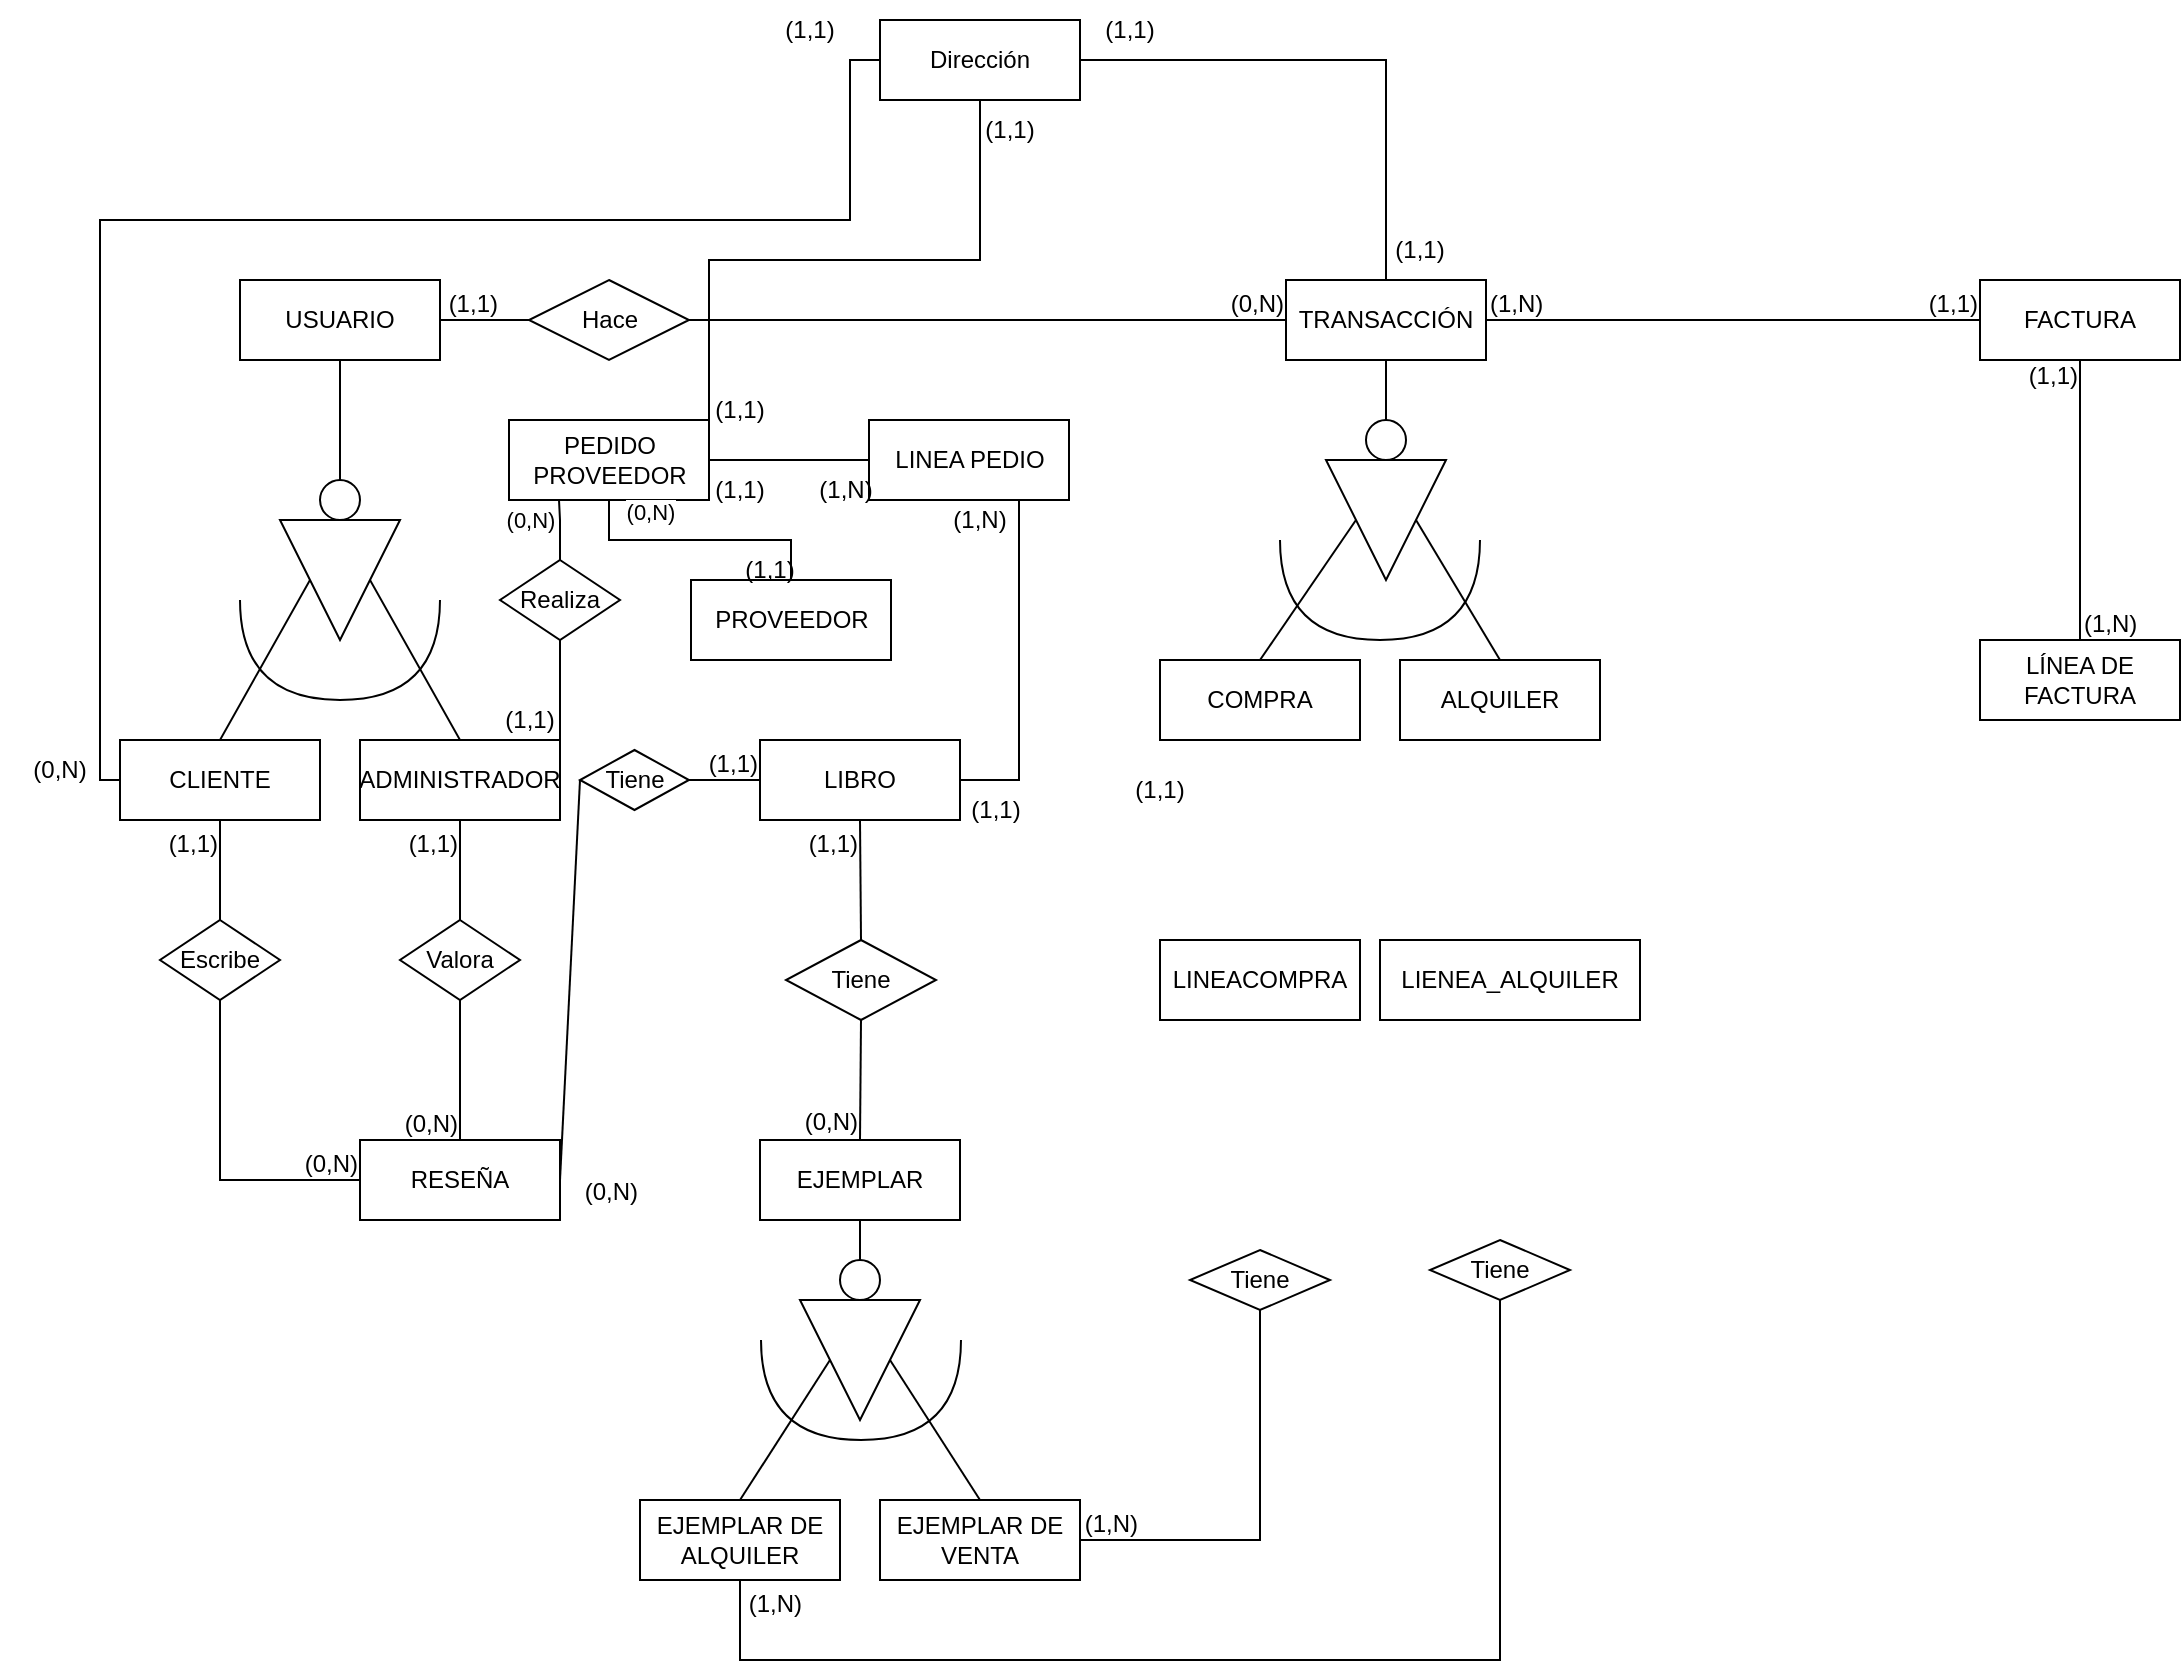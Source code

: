 <mxfile version="26.0.13">
  <diagram id="R2lEEEUBdFMjLlhIrx00" name="Page-1">
    <mxGraphModel dx="1050" dy="1718" grid="1" gridSize="10" guides="1" tooltips="1" connect="1" arrows="1" fold="1" page="1" pageScale="1" pageWidth="850" pageHeight="1100" math="0" shadow="0" extFonts="Permanent Marker^https://fonts.googleapis.com/css?family=Permanent+Marker">
      <root>
        <mxCell id="0" />
        <mxCell id="1" parent="0" />
        <mxCell id="oxlZo_RNe2t6R8mUSxhu-1" value="LIBRO" style="whiteSpace=wrap;html=1;align=center;" parent="1" vertex="1">
          <mxGeometry x="380" y="-50" width="100" height="40" as="geometry" />
        </mxCell>
        <mxCell id="oxlZo_RNe2t6R8mUSxhu-2" value="EJEMPLAR" style="whiteSpace=wrap;html=1;align=center;" parent="1" vertex="1">
          <mxGeometry x="380" y="150" width="100" height="40" as="geometry" />
        </mxCell>
        <mxCell id="oxlZo_RNe2t6R8mUSxhu-3" value="EJEMPLAR DE ALQUILER" style="whiteSpace=wrap;html=1;align=center;" parent="1" vertex="1">
          <mxGeometry x="320" y="330" width="100" height="40" as="geometry" />
        </mxCell>
        <mxCell id="oxlZo_RNe2t6R8mUSxhu-4" value="EJEMPLAR DE VENTA" style="whiteSpace=wrap;html=1;align=center;" parent="1" vertex="1">
          <mxGeometry x="440" y="330" width="100" height="40" as="geometry" />
        </mxCell>
        <mxCell id="oxlZo_RNe2t6R8mUSxhu-5" value="RESEÑA" style="whiteSpace=wrap;html=1;align=center;" parent="1" vertex="1">
          <mxGeometry x="180" y="150" width="100" height="40" as="geometry" />
        </mxCell>
        <mxCell id="oxlZo_RNe2t6R8mUSxhu-6" value="USUARIO" style="whiteSpace=wrap;html=1;align=center;" parent="1" vertex="1">
          <mxGeometry x="120" y="-280" width="100" height="40" as="geometry" />
        </mxCell>
        <mxCell id="rbXRn1VliPKEy0PFDkKv-22" value="" style="edgeStyle=orthogonalEdgeStyle;rounded=0;orthogonalLoop=1;jettySize=auto;html=1;exitX=0;exitY=0.5;exitDx=0;exitDy=0;entryX=0;entryY=0.5;entryDx=0;entryDy=0;endArrow=none;startFill=0;" parent="1" source="oxlZo_RNe2t6R8mUSxhu-8" target="rbXRn1VliPKEy0PFDkKv-21" edge="1">
          <mxGeometry relative="1" as="geometry">
            <mxPoint x="-5" y="-30" as="sourcePoint" />
            <mxPoint x="425" y="-370" as="targetPoint" />
            <Array as="points">
              <mxPoint x="50" y="-30" />
              <mxPoint x="50" y="-310" />
              <mxPoint x="425" y="-310" />
              <mxPoint x="425" y="-390" />
            </Array>
          </mxGeometry>
        </mxCell>
        <mxCell id="oxlZo_RNe2t6R8mUSxhu-8" value="CLIENTE" style="whiteSpace=wrap;html=1;align=center;" parent="1" vertex="1">
          <mxGeometry x="60" y="-50" width="100" height="40" as="geometry" />
        </mxCell>
        <mxCell id="oxlZo_RNe2t6R8mUSxhu-9" value="ADMINISTRADOR" style="whiteSpace=wrap;html=1;align=center;" parent="1" vertex="1">
          <mxGeometry x="180" y="-50" width="100" height="40" as="geometry" />
        </mxCell>
        <mxCell id="oxlZo_RNe2t6R8mUSxhu-13" value="" style="triangle;whiteSpace=wrap;html=1;rotation=90;" parent="1" vertex="1">
          <mxGeometry x="140" y="-160" width="60" height="60" as="geometry" />
        </mxCell>
        <mxCell id="oxlZo_RNe2t6R8mUSxhu-14" value="" style="endArrow=none;html=1;rounded=0;entryX=0.5;entryY=1;entryDx=0;entryDy=0;exitX=0.5;exitY=0;exitDx=0;exitDy=0;" parent="1" source="oxlZo_RNe2t6R8mUSxhu-17" target="oxlZo_RNe2t6R8mUSxhu-6" edge="1">
          <mxGeometry width="50" height="50" relative="1" as="geometry">
            <mxPoint x="170" y="-190" as="sourcePoint" />
            <mxPoint x="450" y="-20" as="targetPoint" />
          </mxGeometry>
        </mxCell>
        <mxCell id="oxlZo_RNe2t6R8mUSxhu-15" value="" style="endArrow=none;html=1;rounded=0;entryX=0.5;entryY=1;entryDx=0;entryDy=0;exitX=0.5;exitY=0;exitDx=0;exitDy=0;" parent="1" source="oxlZo_RNe2t6R8mUSxhu-8" target="oxlZo_RNe2t6R8mUSxhu-13" edge="1">
          <mxGeometry width="50" height="50" relative="1" as="geometry">
            <mxPoint x="400" y="30" as="sourcePoint" />
            <mxPoint x="450" y="-20" as="targetPoint" />
          </mxGeometry>
        </mxCell>
        <mxCell id="oxlZo_RNe2t6R8mUSxhu-16" value="" style="endArrow=none;html=1;rounded=0;entryX=0.5;entryY=0;entryDx=0;entryDy=0;exitX=0.5;exitY=0;exitDx=0;exitDy=0;" parent="1" source="oxlZo_RNe2t6R8mUSxhu-9" target="oxlZo_RNe2t6R8mUSxhu-13" edge="1">
          <mxGeometry width="50" height="50" relative="1" as="geometry">
            <mxPoint x="400" y="30" as="sourcePoint" />
            <mxPoint x="450" y="-20" as="targetPoint" />
          </mxGeometry>
        </mxCell>
        <mxCell id="oxlZo_RNe2t6R8mUSxhu-17" value="" style="ellipse;whiteSpace=wrap;html=1;aspect=fixed;" parent="1" vertex="1">
          <mxGeometry x="160" y="-180" width="20" height="20" as="geometry" />
        </mxCell>
        <mxCell id="oxlZo_RNe2t6R8mUSxhu-20" value="" style="triangle;whiteSpace=wrap;html=1;rotation=90;" parent="1" vertex="1">
          <mxGeometry x="400" y="230" width="60" height="60" as="geometry" />
        </mxCell>
        <mxCell id="oxlZo_RNe2t6R8mUSxhu-21" value="" style="ellipse;whiteSpace=wrap;html=1;aspect=fixed;" parent="1" vertex="1">
          <mxGeometry x="420" y="210" width="20" height="20" as="geometry" />
        </mxCell>
        <mxCell id="oxlZo_RNe2t6R8mUSxhu-22" value="" style="endArrow=none;html=1;rounded=0;entryX=0.5;entryY=1;entryDx=0;entryDy=0;" parent="1" source="oxlZo_RNe2t6R8mUSxhu-21" target="oxlZo_RNe2t6R8mUSxhu-2" edge="1">
          <mxGeometry width="50" height="50" relative="1" as="geometry">
            <mxPoint x="215" y="140" as="sourcePoint" />
            <mxPoint x="265" y="90" as="targetPoint" />
          </mxGeometry>
        </mxCell>
        <mxCell id="oxlZo_RNe2t6R8mUSxhu-23" value="" style="endArrow=none;html=1;rounded=0;entryX=0.5;entryY=1;entryDx=0;entryDy=0;exitX=0.5;exitY=0;exitDx=0;exitDy=0;" parent="1" source="oxlZo_RNe2t6R8mUSxhu-3" target="oxlZo_RNe2t6R8mUSxhu-20" edge="1">
          <mxGeometry width="50" height="50" relative="1" as="geometry">
            <mxPoint x="215" y="140" as="sourcePoint" />
            <mxPoint x="265" y="90" as="targetPoint" />
          </mxGeometry>
        </mxCell>
        <mxCell id="oxlZo_RNe2t6R8mUSxhu-24" value="" style="endArrow=none;html=1;rounded=0;entryX=0.5;entryY=0;entryDx=0;entryDy=0;exitX=0.5;exitY=0;exitDx=0;exitDy=0;" parent="1" source="oxlZo_RNe2t6R8mUSxhu-4" target="oxlZo_RNe2t6R8mUSxhu-20" edge="1">
          <mxGeometry width="50" height="50" relative="1" as="geometry">
            <mxPoint x="215" y="140" as="sourcePoint" />
            <mxPoint x="265" y="90" as="targetPoint" />
          </mxGeometry>
        </mxCell>
        <mxCell id="oxlZo_RNe2t6R8mUSxhu-25" value="Tiene" style="shape=rhombus;perimeter=rhombusPerimeter;whiteSpace=wrap;html=1;align=center;" parent="1" vertex="1">
          <mxGeometry x="393" y="50" width="75" height="40" as="geometry" />
        </mxCell>
        <mxCell id="oxlZo_RNe2t6R8mUSxhu-26" value="" style="endArrow=none;html=1;rounded=0;entryX=0.5;entryY=1;entryDx=0;entryDy=0;exitX=0.5;exitY=0;exitDx=0;exitDy=0;" parent="1" source="oxlZo_RNe2t6R8mUSxhu-25" target="oxlZo_RNe2t6R8mUSxhu-1" edge="1">
          <mxGeometry relative="1" as="geometry">
            <mxPoint x="165" y="30" as="sourcePoint" />
            <mxPoint x="325" y="30" as="targetPoint" />
          </mxGeometry>
        </mxCell>
        <mxCell id="oxlZo_RNe2t6R8mUSxhu-27" value="(1,1)" style="resizable=0;html=1;whiteSpace=wrap;align=right;verticalAlign=bottom;" parent="oxlZo_RNe2t6R8mUSxhu-26" connectable="0" vertex="1">
          <mxGeometry x="1" relative="1" as="geometry">
            <mxPoint y="20" as="offset" />
          </mxGeometry>
        </mxCell>
        <mxCell id="oxlZo_RNe2t6R8mUSxhu-28" value="" style="endArrow=none;html=1;rounded=0;exitX=0.5;exitY=1;exitDx=0;exitDy=0;entryX=0.5;entryY=0;entryDx=0;entryDy=0;" parent="1" source="oxlZo_RNe2t6R8mUSxhu-25" target="oxlZo_RNe2t6R8mUSxhu-2" edge="1">
          <mxGeometry relative="1" as="geometry">
            <mxPoint x="165" y="30" as="sourcePoint" />
            <mxPoint x="325" y="30" as="targetPoint" />
          </mxGeometry>
        </mxCell>
        <mxCell id="oxlZo_RNe2t6R8mUSxhu-29" value="(0,N)" style="resizable=0;html=1;whiteSpace=wrap;align=right;verticalAlign=bottom;" parent="oxlZo_RNe2t6R8mUSxhu-28" connectable="0" vertex="1">
          <mxGeometry x="1" relative="1" as="geometry" />
        </mxCell>
        <mxCell id="oxlZo_RNe2t6R8mUSxhu-31" value="TRANSACCIÓN" style="whiteSpace=wrap;html=1;align=center;" parent="1" vertex="1">
          <mxGeometry x="643" y="-280" width="100" height="40" as="geometry" />
        </mxCell>
        <mxCell id="oxlZo_RNe2t6R8mUSxhu-32" value="Hace" style="shape=rhombus;perimeter=rhombusPerimeter;whiteSpace=wrap;html=1;align=center;" parent="1" vertex="1">
          <mxGeometry x="264.5" y="-280" width="80" height="40" as="geometry" />
        </mxCell>
        <mxCell id="oxlZo_RNe2t6R8mUSxhu-34" value="" style="endArrow=none;html=1;rounded=0;" parent="1" source="oxlZo_RNe2t6R8mUSxhu-32" target="oxlZo_RNe2t6R8mUSxhu-6" edge="1">
          <mxGeometry relative="1" as="geometry">
            <mxPoint x="290" y="-260.34" as="sourcePoint" />
            <mxPoint x="220" y="-260" as="targetPoint" />
          </mxGeometry>
        </mxCell>
        <mxCell id="oxlZo_RNe2t6R8mUSxhu-35" value="(1,1)" style="resizable=0;html=1;whiteSpace=wrap;align=right;verticalAlign=bottom;" parent="oxlZo_RNe2t6R8mUSxhu-34" connectable="0" vertex="1">
          <mxGeometry x="1" relative="1" as="geometry">
            <mxPoint x="30" as="offset" />
          </mxGeometry>
        </mxCell>
        <mxCell id="oxlZo_RNe2t6R8mUSxhu-36" value="" style="endArrow=none;html=1;rounded=0;entryX=0;entryY=0.5;entryDx=0;entryDy=0;exitX=1;exitY=0.5;exitDx=0;exitDy=0;" parent="1" source="oxlZo_RNe2t6R8mUSxhu-32" target="oxlZo_RNe2t6R8mUSxhu-31" edge="1">
          <mxGeometry relative="1" as="geometry">
            <mxPoint x="254.5" y="-310" as="sourcePoint" />
            <mxPoint x="414.5" y="-310" as="targetPoint" />
          </mxGeometry>
        </mxCell>
        <mxCell id="oxlZo_RNe2t6R8mUSxhu-37" value="(0,N)" style="resizable=0;html=1;whiteSpace=wrap;align=right;verticalAlign=bottom;" parent="oxlZo_RNe2t6R8mUSxhu-36" connectable="0" vertex="1">
          <mxGeometry x="1" relative="1" as="geometry" />
        </mxCell>
        <mxCell id="oxlZo_RNe2t6R8mUSxhu-39" value="" style="endArrow=none;html=1;rounded=0;edgeStyle=orthogonalEdgeStyle;curved=1;" parent="1" edge="1">
          <mxGeometry width="50" height="50" relative="1" as="geometry">
            <mxPoint x="120" y="-120" as="sourcePoint" />
            <mxPoint x="220" y="-120" as="targetPoint" />
            <Array as="points">
              <mxPoint x="120" y="-70" />
              <mxPoint x="220" y="-70" />
            </Array>
          </mxGeometry>
        </mxCell>
        <mxCell id="oxlZo_RNe2t6R8mUSxhu-40" value="Escribe" style="shape=rhombus;perimeter=rhombusPerimeter;whiteSpace=wrap;html=1;align=center;" parent="1" vertex="1">
          <mxGeometry x="80" y="40" width="60" height="40" as="geometry" />
        </mxCell>
        <mxCell id="oxlZo_RNe2t6R8mUSxhu-41" value="Valora" style="shape=rhombus;perimeter=rhombusPerimeter;whiteSpace=wrap;html=1;align=center;" parent="1" vertex="1">
          <mxGeometry x="200" y="40" width="60" height="40" as="geometry" />
        </mxCell>
        <mxCell id="oxlZo_RNe2t6R8mUSxhu-42" value="" style="endArrow=none;html=1;rounded=0;exitX=0.5;exitY=0;exitDx=0;exitDy=0;entryX=0.5;entryY=1;entryDx=0;entryDy=0;" parent="1" source="oxlZo_RNe2t6R8mUSxhu-40" target="oxlZo_RNe2t6R8mUSxhu-8" edge="1">
          <mxGeometry relative="1" as="geometry">
            <mxPoint x="70" y="30" as="sourcePoint" />
            <mxPoint x="230" y="30" as="targetPoint" />
          </mxGeometry>
        </mxCell>
        <mxCell id="oxlZo_RNe2t6R8mUSxhu-43" value="(1,1)" style="resizable=0;html=1;whiteSpace=wrap;align=right;verticalAlign=bottom;" parent="oxlZo_RNe2t6R8mUSxhu-42" connectable="0" vertex="1">
          <mxGeometry x="1" relative="1" as="geometry">
            <mxPoint y="20" as="offset" />
          </mxGeometry>
        </mxCell>
        <mxCell id="oxlZo_RNe2t6R8mUSxhu-44" value="" style="endArrow=none;html=1;rounded=0;exitX=0.5;exitY=1;exitDx=0;exitDy=0;entryX=0;entryY=0.5;entryDx=0;entryDy=0;" parent="1" source="oxlZo_RNe2t6R8mUSxhu-40" target="oxlZo_RNe2t6R8mUSxhu-5" edge="1">
          <mxGeometry relative="1" as="geometry">
            <mxPoint x="60" y="20" as="sourcePoint" />
            <mxPoint x="220" y="20" as="targetPoint" />
            <Array as="points">
              <mxPoint x="110" y="170" />
            </Array>
          </mxGeometry>
        </mxCell>
        <mxCell id="oxlZo_RNe2t6R8mUSxhu-45" value="(0,N)" style="resizable=0;html=1;whiteSpace=wrap;align=right;verticalAlign=bottom;" parent="oxlZo_RNe2t6R8mUSxhu-44" connectable="0" vertex="1">
          <mxGeometry x="1" relative="1" as="geometry" />
        </mxCell>
        <mxCell id="oxlZo_RNe2t6R8mUSxhu-46" value="" style="endArrow=none;html=1;rounded=0;entryX=0.5;entryY=0;entryDx=0;entryDy=0;exitX=0.5;exitY=1;exitDx=0;exitDy=0;" parent="1" source="oxlZo_RNe2t6R8mUSxhu-41" target="oxlZo_RNe2t6R8mUSxhu-5" edge="1">
          <mxGeometry relative="1" as="geometry">
            <mxPoint x="200" y="110" as="sourcePoint" />
            <mxPoint x="220" y="70" as="targetPoint" />
          </mxGeometry>
        </mxCell>
        <mxCell id="oxlZo_RNe2t6R8mUSxhu-47" value="(0,N)" style="resizable=0;html=1;whiteSpace=wrap;align=right;verticalAlign=bottom;" parent="oxlZo_RNe2t6R8mUSxhu-46" connectable="0" vertex="1">
          <mxGeometry x="1" relative="1" as="geometry" />
        </mxCell>
        <mxCell id="oxlZo_RNe2t6R8mUSxhu-48" value="" style="endArrow=none;html=1;rounded=0;entryX=0.5;entryY=1;entryDx=0;entryDy=0;exitX=0.5;exitY=0;exitDx=0;exitDy=0;" parent="1" source="oxlZo_RNe2t6R8mUSxhu-41" target="oxlZo_RNe2t6R8mUSxhu-9" edge="1">
          <mxGeometry relative="1" as="geometry">
            <mxPoint x="60" y="70" as="sourcePoint" />
            <mxPoint x="220" y="70" as="targetPoint" />
          </mxGeometry>
        </mxCell>
        <mxCell id="oxlZo_RNe2t6R8mUSxhu-49" value="(1,1)" style="resizable=0;html=1;whiteSpace=wrap;align=right;verticalAlign=bottom;" parent="oxlZo_RNe2t6R8mUSxhu-48" connectable="0" vertex="1">
          <mxGeometry x="1" relative="1" as="geometry">
            <mxPoint y="20" as="offset" />
          </mxGeometry>
        </mxCell>
        <mxCell id="oxlZo_RNe2t6R8mUSxhu-50" value="Tiene" style="shape=rhombus;perimeter=rhombusPerimeter;whiteSpace=wrap;html=1;align=center;" parent="1" vertex="1">
          <mxGeometry x="290" y="-45" width="54.5" height="30" as="geometry" />
        </mxCell>
        <mxCell id="oxlZo_RNe2t6R8mUSxhu-51" value="" style="endArrow=none;html=1;rounded=0;exitX=0;exitY=0.5;exitDx=0;exitDy=0;entryX=1;entryY=0.5;entryDx=0;entryDy=0;" parent="1" source="oxlZo_RNe2t6R8mUSxhu-50" target="oxlZo_RNe2t6R8mUSxhu-5" edge="1">
          <mxGeometry relative="1" as="geometry">
            <mxPoint x="240" y="140" as="sourcePoint" />
            <mxPoint x="400" y="140" as="targetPoint" />
          </mxGeometry>
        </mxCell>
        <mxCell id="oxlZo_RNe2t6R8mUSxhu-52" value="(0,N)&lt;div&gt;&lt;br&gt;&lt;/div&gt;" style="resizable=0;html=1;whiteSpace=wrap;align=right;verticalAlign=bottom;" parent="oxlZo_RNe2t6R8mUSxhu-51" connectable="0" vertex="1">
          <mxGeometry x="1" relative="1" as="geometry">
            <mxPoint x="40" y="30" as="offset" />
          </mxGeometry>
        </mxCell>
        <mxCell id="oxlZo_RNe2t6R8mUSxhu-53" value="" style="endArrow=none;html=1;rounded=0;entryX=0;entryY=0.5;entryDx=0;entryDy=0;exitX=1;exitY=0.5;exitDx=0;exitDy=0;" parent="1" source="oxlZo_RNe2t6R8mUSxhu-50" target="oxlZo_RNe2t6R8mUSxhu-1" edge="1">
          <mxGeometry relative="1" as="geometry">
            <mxPoint x="344.5" y="-30" as="sourcePoint" />
            <mxPoint x="380" y="140" as="targetPoint" />
          </mxGeometry>
        </mxCell>
        <mxCell id="oxlZo_RNe2t6R8mUSxhu-54" value="(1,1)" style="resizable=0;html=1;whiteSpace=wrap;align=right;verticalAlign=bottom;" parent="oxlZo_RNe2t6R8mUSxhu-53" connectable="0" vertex="1">
          <mxGeometry x="1" relative="1" as="geometry" />
        </mxCell>
        <mxCell id="oxlZo_RNe2t6R8mUSxhu-55" value="Tiene" style="shape=rhombus;perimeter=rhombusPerimeter;whiteSpace=wrap;html=1;align=center;" parent="1" vertex="1">
          <mxGeometry x="595" y="205" width="70" height="30" as="geometry" />
        </mxCell>
        <mxCell id="oxlZo_RNe2t6R8mUSxhu-58" value="" style="endArrow=none;html=1;rounded=0;entryX=1;entryY=0.5;entryDx=0;entryDy=0;exitX=0.5;exitY=1;exitDx=0;exitDy=0;" parent="1" source="oxlZo_RNe2t6R8mUSxhu-55" target="oxlZo_RNe2t6R8mUSxhu-4" edge="1">
          <mxGeometry relative="1" as="geometry">
            <mxPoint x="595" y="110" as="sourcePoint" />
            <mxPoint x="595" y="340" as="targetPoint" />
            <Array as="points">
              <mxPoint x="630" y="350" />
              <mxPoint x="595" y="350" />
            </Array>
          </mxGeometry>
        </mxCell>
        <mxCell id="oxlZo_RNe2t6R8mUSxhu-59" value="(1,N)" style="resizable=0;html=1;whiteSpace=wrap;align=right;verticalAlign=bottom;" parent="oxlZo_RNe2t6R8mUSxhu-58" connectable="0" vertex="1">
          <mxGeometry x="1" relative="1" as="geometry">
            <mxPoint x="30" as="offset" />
          </mxGeometry>
        </mxCell>
        <mxCell id="oxlZo_RNe2t6R8mUSxhu-60" value="" style="endArrow=none;html=1;rounded=0;edgeStyle=orthogonalEdgeStyle;curved=1;" parent="1" edge="1">
          <mxGeometry width="50" height="50" relative="1" as="geometry">
            <mxPoint x="380.5" y="250" as="sourcePoint" />
            <mxPoint x="480.5" y="250" as="targetPoint" />
            <Array as="points">
              <mxPoint x="380.5" y="300" />
              <mxPoint x="480.5" y="300" />
            </Array>
          </mxGeometry>
        </mxCell>
        <mxCell id="HpdBB7yCRf10ZCwWjZ14-1" value="COMPRA" style="whiteSpace=wrap;html=1;align=center;" parent="1" vertex="1">
          <mxGeometry x="580" y="-90" width="100" height="40" as="geometry" />
        </mxCell>
        <mxCell id="HpdBB7yCRf10ZCwWjZ14-2" value="ALQUILER" style="whiteSpace=wrap;html=1;align=center;" parent="1" vertex="1">
          <mxGeometry x="700" y="-90" width="100" height="40" as="geometry" />
        </mxCell>
        <mxCell id="HpdBB7yCRf10ZCwWjZ14-3" value="" style="triangle;whiteSpace=wrap;html=1;rotation=90;" parent="1" vertex="1">
          <mxGeometry x="663" y="-190" width="60" height="60" as="geometry" />
        </mxCell>
        <mxCell id="HpdBB7yCRf10ZCwWjZ14-4" value="" style="endArrow=none;html=1;rounded=0;entryX=0.5;entryY=1;entryDx=0;entryDy=0;exitX=0.5;exitY=0;exitDx=0;exitDy=0;" parent="1" source="HpdBB7yCRf10ZCwWjZ14-1" target="HpdBB7yCRf10ZCwWjZ14-3" edge="1">
          <mxGeometry width="50" height="50" relative="1" as="geometry">
            <mxPoint x="923" y="10" as="sourcePoint" />
            <mxPoint x="973" y="-40" as="targetPoint" />
          </mxGeometry>
        </mxCell>
        <mxCell id="HpdBB7yCRf10ZCwWjZ14-5" value="" style="endArrow=none;html=1;rounded=0;entryX=0.5;entryY=0;entryDx=0;entryDy=0;exitX=0.5;exitY=0;exitDx=0;exitDy=0;" parent="1" source="HpdBB7yCRf10ZCwWjZ14-2" target="HpdBB7yCRf10ZCwWjZ14-3" edge="1">
          <mxGeometry width="50" height="50" relative="1" as="geometry">
            <mxPoint x="923" y="10" as="sourcePoint" />
            <mxPoint x="973" y="-40" as="targetPoint" />
          </mxGeometry>
        </mxCell>
        <mxCell id="HpdBB7yCRf10ZCwWjZ14-6" value="" style="ellipse;whiteSpace=wrap;html=1;aspect=fixed;" parent="1" vertex="1">
          <mxGeometry x="683" y="-210" width="20" height="20" as="geometry" />
        </mxCell>
        <mxCell id="HpdBB7yCRf10ZCwWjZ14-7" value="" style="endArrow=none;html=1;rounded=0;edgeStyle=orthogonalEdgeStyle;curved=1;" parent="1" edge="1">
          <mxGeometry width="50" height="50" relative="1" as="geometry">
            <mxPoint x="640" y="-150" as="sourcePoint" />
            <mxPoint x="740" y="-150" as="targetPoint" />
            <Array as="points">
              <mxPoint x="640" y="-100" />
              <mxPoint x="740" y="-100" />
            </Array>
          </mxGeometry>
        </mxCell>
        <mxCell id="HpdBB7yCRf10ZCwWjZ14-9" value="" style="endArrow=none;html=1;rounded=0;entryX=0.5;entryY=1;entryDx=0;entryDy=0;exitX=0.5;exitY=0;exitDx=0;exitDy=0;" parent="1" source="HpdBB7yCRf10ZCwWjZ14-6" target="oxlZo_RNe2t6R8mUSxhu-31" edge="1">
          <mxGeometry width="50" height="50" relative="1" as="geometry">
            <mxPoint x="410" as="sourcePoint" />
            <mxPoint x="460" y="-60" as="targetPoint" />
          </mxGeometry>
        </mxCell>
        <mxCell id="HpdBB7yCRf10ZCwWjZ14-12" value="Tiene" style="shape=rhombus;perimeter=rhombusPerimeter;whiteSpace=wrap;html=1;align=center;" parent="1" vertex="1">
          <mxGeometry x="715" y="200" width="70" height="30" as="geometry" />
        </mxCell>
        <mxCell id="HpdBB7yCRf10ZCwWjZ14-13" value="" style="endArrow=none;html=1;rounded=0;exitX=0.5;exitY=1;exitDx=0;exitDy=0;entryX=0.5;entryY=1;entryDx=0;entryDy=0;" parent="1" source="HpdBB7yCRf10ZCwWjZ14-12" target="oxlZo_RNe2t6R8mUSxhu-3" edge="1">
          <mxGeometry relative="1" as="geometry">
            <mxPoint x="690" y="120" as="sourcePoint" />
            <mxPoint x="390" y="410" as="targetPoint" />
            <Array as="points">
              <mxPoint x="750" y="410" />
              <mxPoint x="370" y="410" />
            </Array>
          </mxGeometry>
        </mxCell>
        <mxCell id="HpdBB7yCRf10ZCwWjZ14-14" value="(1,N)" style="resizable=0;html=1;whiteSpace=wrap;align=right;verticalAlign=bottom;" parent="HpdBB7yCRf10ZCwWjZ14-13" connectable="0" vertex="1">
          <mxGeometry x="1" relative="1" as="geometry">
            <mxPoint x="32" y="20" as="offset" />
          </mxGeometry>
        </mxCell>
        <mxCell id="zrALOh_g4uG0g2K5I3Rx-2" value="FACTURA" style="whiteSpace=wrap;html=1;align=center;" parent="1" vertex="1">
          <mxGeometry x="990" y="-280" width="100" height="40" as="geometry" />
        </mxCell>
        <mxCell id="zrALOh_g4uG0g2K5I3Rx-8" value="" style="endArrow=none;html=1;rounded=0;entryX=0;entryY=0.5;entryDx=0;entryDy=0;" parent="1" source="oxlZo_RNe2t6R8mUSxhu-31" target="zrALOh_g4uG0g2K5I3Rx-2" edge="1">
          <mxGeometry relative="1" as="geometry">
            <mxPoint x="630" y="-280" as="sourcePoint" />
            <mxPoint x="790" y="-280" as="targetPoint" />
          </mxGeometry>
        </mxCell>
        <mxCell id="zrALOh_g4uG0g2K5I3Rx-9" value="(1,N)" style="resizable=0;html=1;whiteSpace=wrap;align=left;verticalAlign=bottom;" parent="zrALOh_g4uG0g2K5I3Rx-8" connectable="0" vertex="1">
          <mxGeometry x="-1" relative="1" as="geometry" />
        </mxCell>
        <mxCell id="zrALOh_g4uG0g2K5I3Rx-10" value="(1,1)" style="resizable=0;html=1;whiteSpace=wrap;align=right;verticalAlign=bottom;" parent="zrALOh_g4uG0g2K5I3Rx-8" connectable="0" vertex="1">
          <mxGeometry x="1" relative="1" as="geometry" />
        </mxCell>
        <mxCell id="zrALOh_g4uG0g2K5I3Rx-11" value="LÍNEA DE FACTURA" style="whiteSpace=wrap;html=1;align=center;" parent="1" vertex="1">
          <mxGeometry x="990" y="-100" width="100" height="40" as="geometry" />
        </mxCell>
        <mxCell id="zrALOh_g4uG0g2K5I3Rx-12" value="" style="endArrow=none;html=1;rounded=0;entryX=0.5;entryY=1;entryDx=0;entryDy=0;exitX=0.5;exitY=0;exitDx=0;exitDy=0;" parent="1" source="zrALOh_g4uG0g2K5I3Rx-11" target="zrALOh_g4uG0g2K5I3Rx-2" edge="1">
          <mxGeometry relative="1" as="geometry">
            <mxPoint x="693" y="-250" as="sourcePoint" />
            <mxPoint x="1000" y="-250" as="targetPoint" />
          </mxGeometry>
        </mxCell>
        <mxCell id="zrALOh_g4uG0g2K5I3Rx-13" value="(1,N)" style="resizable=0;html=1;whiteSpace=wrap;align=left;verticalAlign=bottom;" parent="zrALOh_g4uG0g2K5I3Rx-12" connectable="0" vertex="1">
          <mxGeometry x="-1" relative="1" as="geometry" />
        </mxCell>
        <mxCell id="zrALOh_g4uG0g2K5I3Rx-14" value="(1,1)" style="resizable=0;html=1;whiteSpace=wrap;align=right;verticalAlign=bottom;" parent="zrALOh_g4uG0g2K5I3Rx-12" connectable="0" vertex="1">
          <mxGeometry x="1" relative="1" as="geometry">
            <mxPoint y="16" as="offset" />
          </mxGeometry>
        </mxCell>
        <mxCell id="rbXRn1VliPKEy0PFDkKv-12" value="" style="edgeStyle=orthogonalEdgeStyle;rounded=0;orthogonalLoop=1;jettySize=auto;html=1;endArrow=none;startFill=0;" parent="1" source="rbXRn1VliPKEy0PFDkKv-2" target="rbXRn1VliPKEy0PFDkKv-11" edge="1">
          <mxGeometry relative="1" as="geometry" />
        </mxCell>
        <mxCell id="rbXRn1VliPKEy0PFDkKv-28" style="edgeStyle=orthogonalEdgeStyle;rounded=0;orthogonalLoop=1;jettySize=auto;html=1;exitX=1;exitY=0;exitDx=0;exitDy=0;entryX=0.5;entryY=1;entryDx=0;entryDy=0;endArrow=none;startFill=0;" parent="1" source="rbXRn1VliPKEy0PFDkKv-2" target="rbXRn1VliPKEy0PFDkKv-21" edge="1">
          <mxGeometry relative="1" as="geometry" />
        </mxCell>
        <mxCell id="rbXRn1VliPKEy0PFDkKv-34" value="" style="edgeStyle=orthogonalEdgeStyle;rounded=0;orthogonalLoop=1;jettySize=auto;html=1;exitX=0.5;exitY=1;exitDx=0;exitDy=0;endArrow=none;startFill=0;" parent="1" source="rbXRn1VliPKEy0PFDkKv-2" target="rbXRn1VliPKEy0PFDkKv-33" edge="1">
          <mxGeometry relative="1" as="geometry">
            <mxPoint x="310.0" y="-160" as="sourcePoint" />
          </mxGeometry>
        </mxCell>
        <mxCell id="rbXRn1VliPKEy0PFDkKv-2" value="PEDIDO PROVEEDOR" style="whiteSpace=wrap;html=1;align=center;" parent="1" vertex="1">
          <mxGeometry x="254.5" y="-210" width="100" height="40" as="geometry" />
        </mxCell>
        <mxCell id="rbXRn1VliPKEy0PFDkKv-7" value="" style="edgeStyle=orthogonalEdgeStyle;rounded=0;orthogonalLoop=1;jettySize=auto;html=1;endArrow=none;startFill=0;entryX=0.25;entryY=1;entryDx=0;entryDy=0;" parent="1" source="rbXRn1VliPKEy0PFDkKv-3" target="rbXRn1VliPKEy0PFDkKv-2" edge="1">
          <mxGeometry relative="1" as="geometry" />
        </mxCell>
        <mxCell id="rbXRn1VliPKEy0PFDkKv-8" value="(0,N)" style="edgeLabel;html=1;align=center;verticalAlign=middle;resizable=0;points=[];" parent="rbXRn1VliPKEy0PFDkKv-7" vertex="1" connectable="0">
          <mxGeometry x="0.381" relative="1" as="geometry">
            <mxPoint x="-15" as="offset" />
          </mxGeometry>
        </mxCell>
        <mxCell id="rbXRn1VliPKEy0PFDkKv-3" value="Realiza" style="shape=rhombus;perimeter=rhombusPerimeter;whiteSpace=wrap;html=1;align=center;" parent="1" vertex="1">
          <mxGeometry x="250" y="-140" width="60" height="40" as="geometry" />
        </mxCell>
        <mxCell id="rbXRn1VliPKEy0PFDkKv-6" value="" style="endArrow=none;html=1;rounded=0;exitX=1;exitY=0;exitDx=0;exitDy=0;entryX=0.5;entryY=1;entryDx=0;entryDy=0;" parent="1" source="oxlZo_RNe2t6R8mUSxhu-9" target="rbXRn1VliPKEy0PFDkKv-3" edge="1">
          <mxGeometry width="50" height="50" relative="1" as="geometry">
            <mxPoint x="300" y="-120" as="sourcePoint" />
            <mxPoint x="350" y="-170" as="targetPoint" />
          </mxGeometry>
        </mxCell>
        <mxCell id="rbXRn1VliPKEy0PFDkKv-9" value="(1,1)" style="text;html=1;align=center;verticalAlign=middle;whiteSpace=wrap;rounded=0;" parent="1" vertex="1">
          <mxGeometry x="250" y="-75" width="30" height="30" as="geometry" />
        </mxCell>
        <mxCell id="rbXRn1VliPKEy0PFDkKv-13" style="edgeStyle=orthogonalEdgeStyle;rounded=0;orthogonalLoop=1;jettySize=auto;html=1;exitX=0.75;exitY=1;exitDx=0;exitDy=0;entryX=1;entryY=0.5;entryDx=0;entryDy=0;endArrow=none;startFill=0;" parent="1" source="rbXRn1VliPKEy0PFDkKv-11" target="oxlZo_RNe2t6R8mUSxhu-1" edge="1">
          <mxGeometry relative="1" as="geometry" />
        </mxCell>
        <mxCell id="rbXRn1VliPKEy0PFDkKv-11" value="LINEA PEDIO" style="whiteSpace=wrap;html=1;align=center;" parent="1" vertex="1">
          <mxGeometry x="434.5" y="-210" width="100" height="40" as="geometry" />
        </mxCell>
        <mxCell id="rbXRn1VliPKEy0PFDkKv-14" value="(1,1)" style="text;html=1;align=center;verticalAlign=middle;whiteSpace=wrap;rounded=0;" parent="1" vertex="1">
          <mxGeometry x="340" y="-190" width="60" height="30" as="geometry" />
        </mxCell>
        <mxCell id="rbXRn1VliPKEy0PFDkKv-15" value="(1,N)" style="text;html=1;align=center;verticalAlign=middle;whiteSpace=wrap;rounded=0;" parent="1" vertex="1">
          <mxGeometry x="393" y="-190" width="60" height="30" as="geometry" />
        </mxCell>
        <mxCell id="rbXRn1VliPKEy0PFDkKv-16" value="(1,N)" style="text;html=1;align=center;verticalAlign=middle;whiteSpace=wrap;rounded=0;" parent="1" vertex="1">
          <mxGeometry x="460" y="-175" width="60" height="30" as="geometry" />
        </mxCell>
        <mxCell id="rbXRn1VliPKEy0PFDkKv-17" value="(1,1&lt;span style=&quot;background-color: transparent; color: light-dark(rgb(0, 0, 0), rgb(255, 255, 255));&quot;&gt;)&lt;/span&gt;" style="text;html=1;align=center;verticalAlign=middle;whiteSpace=wrap;rounded=0;" parent="1" vertex="1">
          <mxGeometry x="468" y="-30" width="60" height="30" as="geometry" />
        </mxCell>
        <mxCell id="rbXRn1VliPKEy0PFDkKv-25" style="edgeStyle=orthogonalEdgeStyle;rounded=0;orthogonalLoop=1;jettySize=auto;html=1;exitX=1;exitY=0.5;exitDx=0;exitDy=0;entryX=0.5;entryY=0;entryDx=0;entryDy=0;endArrow=none;startFill=0;" parent="1" source="rbXRn1VliPKEy0PFDkKv-21" target="oxlZo_RNe2t6R8mUSxhu-31" edge="1">
          <mxGeometry relative="1" as="geometry" />
        </mxCell>
        <mxCell id="rbXRn1VliPKEy0PFDkKv-21" value="Dirección" style="whiteSpace=wrap;html=1;align=center;" parent="1" vertex="1">
          <mxGeometry x="440" y="-410" width="100" height="40" as="geometry" />
        </mxCell>
        <mxCell id="rbXRn1VliPKEy0PFDkKv-23" value="(0,N)" style="text;html=1;align=center;verticalAlign=middle;whiteSpace=wrap;rounded=0;" parent="1" vertex="1">
          <mxGeometry y="-50" width="60" height="30" as="geometry" />
        </mxCell>
        <mxCell id="rbXRn1VliPKEy0PFDkKv-24" value="(1,1)" style="text;html=1;align=center;verticalAlign=middle;whiteSpace=wrap;rounded=0;" parent="1" vertex="1">
          <mxGeometry x="374.5" y="-420" width="60" height="30" as="geometry" />
        </mxCell>
        <mxCell id="rbXRn1VliPKEy0PFDkKv-26" value="(1,1)" style="text;html=1;align=center;verticalAlign=middle;whiteSpace=wrap;rounded=0;" parent="1" vertex="1">
          <mxGeometry x="535" y="-420" width="60" height="30" as="geometry" />
        </mxCell>
        <mxCell id="rbXRn1VliPKEy0PFDkKv-27" value="(1,1)" style="text;html=1;align=center;verticalAlign=middle;whiteSpace=wrap;rounded=0;" parent="1" vertex="1">
          <mxGeometry x="680" y="-310" width="60" height="30" as="geometry" />
        </mxCell>
        <mxCell id="rbXRn1VliPKEy0PFDkKv-29" value="(1,1)" style="text;html=1;align=center;verticalAlign=middle;whiteSpace=wrap;rounded=0;" parent="1" vertex="1">
          <mxGeometry x="474.5" y="-370" width="60" height="30" as="geometry" />
        </mxCell>
        <mxCell id="rbXRn1VliPKEy0PFDkKv-30" value="(1,1)" style="text;html=1;align=center;verticalAlign=middle;whiteSpace=wrap;rounded=0;" parent="1" vertex="1">
          <mxGeometry x="340" y="-230" width="60" height="30" as="geometry" />
        </mxCell>
        <mxCell id="rbXRn1VliPKEy0PFDkKv-33" value="PROVEEDOR" style="whiteSpace=wrap;html=1;align=center;" parent="1" vertex="1">
          <mxGeometry x="345.5" y="-130" width="100" height="40" as="geometry" />
        </mxCell>
        <mxCell id="rbXRn1VliPKEy0PFDkKv-35" value="(1,1)" style="text;html=1;align=center;verticalAlign=middle;whiteSpace=wrap;rounded=0;" parent="1" vertex="1">
          <mxGeometry x="354.5" y="-150" width="60" height="30" as="geometry" />
        </mxCell>
        <mxCell id="rbXRn1VliPKEy0PFDkKv-36" value="(0,N)" style="edgeLabel;html=1;align=center;verticalAlign=middle;resizable=0;points=[];" parent="1" vertex="1" connectable="0">
          <mxGeometry x="280.0" y="-160.001" as="geometry">
            <mxPoint x="45" y="-4" as="offset" />
          </mxGeometry>
        </mxCell>
        <mxCell id="stspvZmgWujVFdAq6yhH-1" value="LINEACOMPRA" style="whiteSpace=wrap;html=1;align=center;" vertex="1" parent="1">
          <mxGeometry x="580" y="50" width="100" height="40" as="geometry" />
        </mxCell>
        <mxCell id="stspvZmgWujVFdAq6yhH-2" value="LIENEA_ALQUILER" style="whiteSpace=wrap;html=1;align=center;" vertex="1" parent="1">
          <mxGeometry x="690" y="50" width="130" height="40" as="geometry" />
        </mxCell>
        <mxCell id="stspvZmgWujVFdAq6yhH-4" value="(1,1&lt;span style=&quot;background-color: transparent; color: light-dark(rgb(0, 0, 0), rgb(255, 255, 255));&quot;&gt;)&lt;/span&gt;" style="text;html=1;align=center;verticalAlign=middle;whiteSpace=wrap;rounded=0;" vertex="1" parent="1">
          <mxGeometry x="550" y="-40" width="60" height="30" as="geometry" />
        </mxCell>
      </root>
    </mxGraphModel>
  </diagram>
</mxfile>
